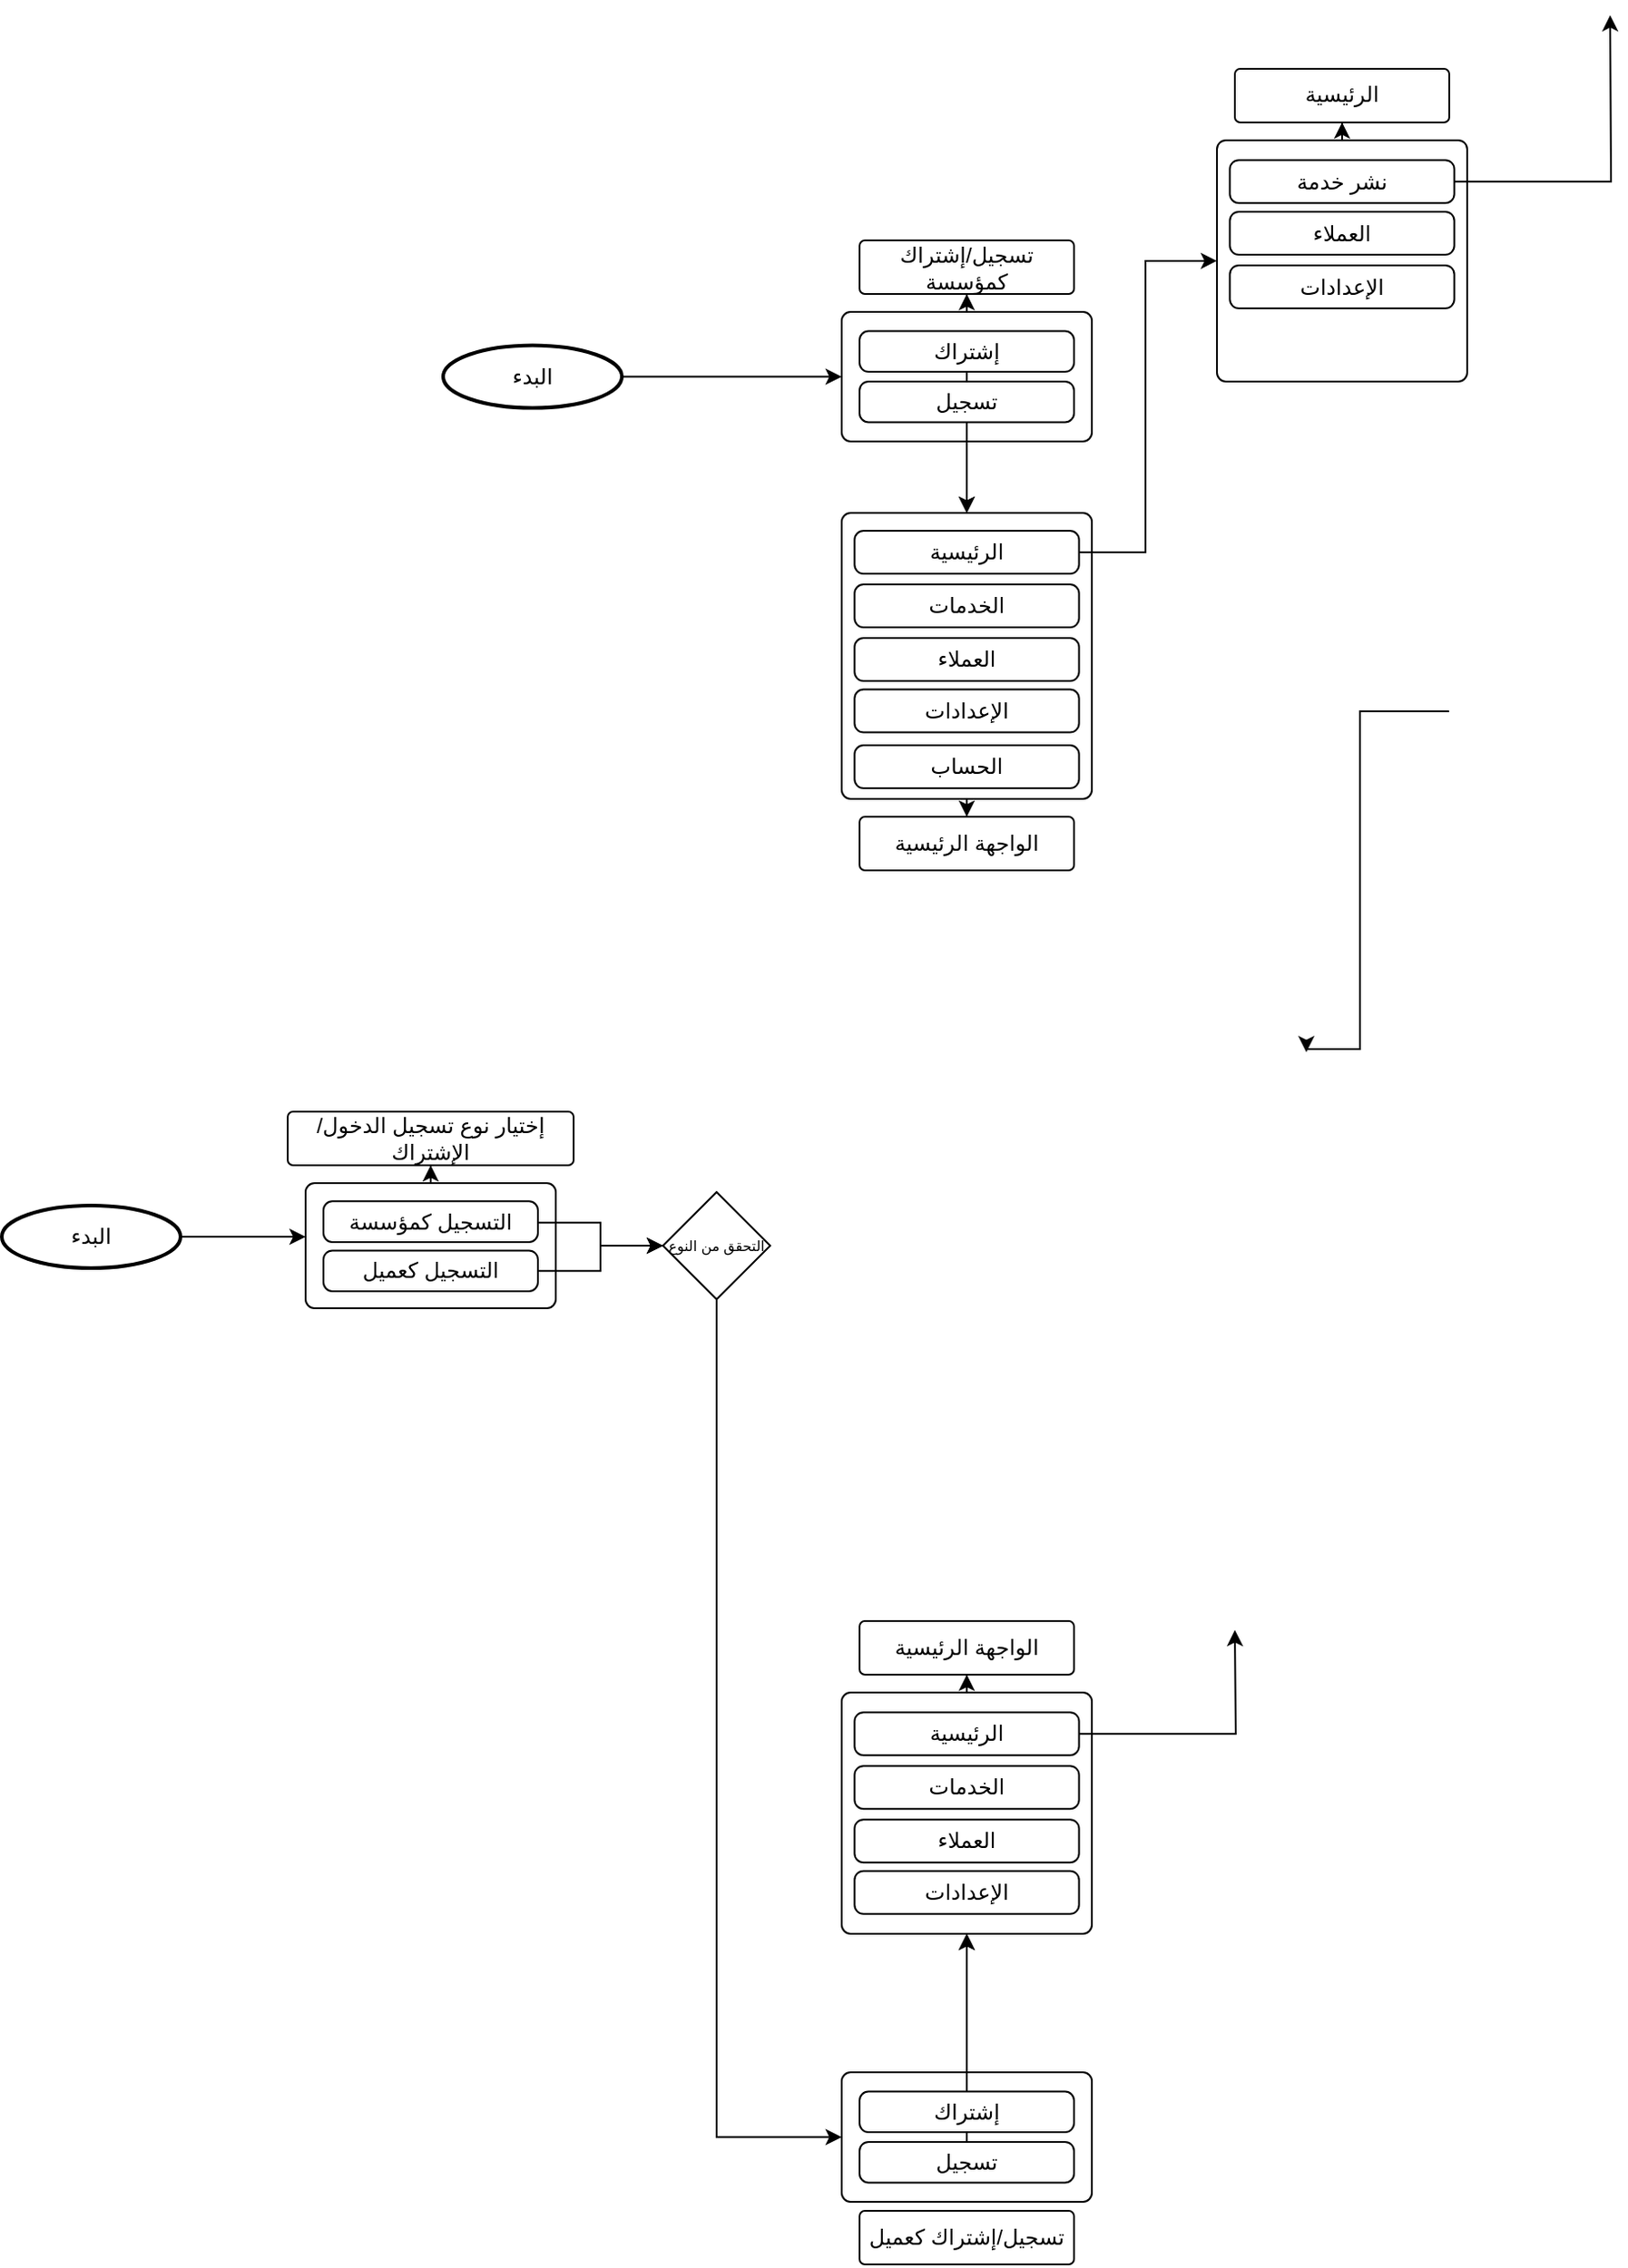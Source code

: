<mxfile version="26.0.6">
  <diagram name="Page-1" id="zdwrGeMg8EdmhllCGe-B">
    <mxGraphModel dx="1265" dy="1424" grid="1" gridSize="10" guides="1" tooltips="1" connect="1" arrows="1" fold="1" page="1" pageScale="1" pageWidth="827" pageHeight="1169" math="0" shadow="0">
      <root>
        <mxCell id="0" />
        <mxCell id="1" parent="0" />
        <mxCell id="lxV-v2xPB9KEIMZGS7yd-8" style="edgeStyle=orthogonalEdgeStyle;rounded=0;orthogonalLoop=1;jettySize=auto;html=1;entryX=0;entryY=0.5;entryDx=0;entryDy=0;exitX=-0.001;exitY=0.513;exitDx=0;exitDy=0;exitPerimeter=0;" edge="1" parent="1" target="lxV-v2xPB9KEIMZGS7yd-10">
          <mxGeometry relative="1" as="geometry">
            <mxPoint x="-30" y="431.71" as="targetPoint" />
            <mxPoint x="49.88" y="241.03" as="sourcePoint" />
            <Array as="points">
              <mxPoint y="241" />
              <mxPoint y="430" />
            </Array>
          </mxGeometry>
        </mxCell>
        <mxCell id="lxV-v2xPB9KEIMZGS7yd-80" style="edgeStyle=orthogonalEdgeStyle;rounded=0;orthogonalLoop=1;jettySize=auto;html=1;entryX=0.5;entryY=1;entryDx=0;entryDy=0;" edge="1" parent="1" source="lxV-v2xPB9KEIMZGS7yd-60">
          <mxGeometry relative="1" as="geometry">
            <mxPoint x="350" y="260" as="targetPoint" />
            <Array as="points">
              <mxPoint x="960" y="291" />
              <mxPoint x="960" y="380" />
              <mxPoint x="350" y="380" />
            </Array>
          </mxGeometry>
        </mxCell>
        <mxCell id="lxV-v2xPB9KEIMZGS7yd-79" style="edgeStyle=orthogonalEdgeStyle;rounded=0;orthogonalLoop=1;jettySize=auto;html=1;entryX=0.5;entryY=1;entryDx=0;entryDy=0;" edge="1" parent="1" source="lxV-v2xPB9KEIMZGS7yd-67">
          <mxGeometry relative="1" as="geometry">
            <mxPoint x="350" y="260" as="targetPoint" />
            <Array as="points">
              <mxPoint x="960" y="261" />
              <mxPoint x="960" y="380" />
              <mxPoint x="350" y="380" />
            </Array>
          </mxGeometry>
        </mxCell>
        <mxCell id="lxV-v2xPB9KEIMZGS7yd-78" style="edgeStyle=orthogonalEdgeStyle;rounded=0;orthogonalLoop=1;jettySize=auto;html=1;entryX=0.5;entryY=1;entryDx=0;entryDy=0;" edge="1" parent="1" source="lxV-v2xPB9KEIMZGS7yd-72">
          <mxGeometry relative="1" as="geometry">
            <mxPoint x="350" y="260" as="targetPoint" />
            <Array as="points">
              <mxPoint x="960" y="51" />
              <mxPoint x="960" y="380" />
              <mxPoint x="350" y="380" />
            </Array>
          </mxGeometry>
        </mxCell>
        <mxCell id="lxV-v2xPB9KEIMZGS7yd-95" value="" style="rounded=1;absoluteArcSize=1;html=1;arcSize=10;" vertex="1" parent="1">
          <mxGeometry x="-290" y="1002.5" width="140" height="72.5" as="geometry" />
        </mxCell>
        <mxCell id="lxV-v2xPB9KEIMZGS7yd-99" style="edgeStyle=orthogonalEdgeStyle;rounded=0;orthogonalLoop=1;jettySize=auto;html=1;exitX=1;exitY=0.5;exitDx=0;exitDy=0;exitPerimeter=0;entryX=0;entryY=0.5;entryDx=0;entryDy=0;" edge="1" parent="1" source="lxV-v2xPB9KEIMZGS7yd-98">
          <mxGeometry relative="1" as="geometry">
            <mxPoint x="-590" y="535" as="targetPoint" />
          </mxGeometry>
        </mxCell>
        <mxCell id="lxV-v2xPB9KEIMZGS7yd-98" value="البدء" style="strokeWidth=2;html=1;shape=mxgraph.flowchart.start_1;whiteSpace=wrap;" vertex="1" parent="1">
          <mxGeometry x="-760" y="517.5" width="100" height="35" as="geometry" />
        </mxCell>
        <mxCell id="lxV-v2xPB9KEIMZGS7yd-100" value="تسجيل/إشتراك كعميل" style="whiteSpace=wrap;html=1;rounded=1;arcSize=10;" vertex="1" parent="1">
          <mxGeometry x="-280" y="1080" width="120" height="30" as="geometry" />
        </mxCell>
        <mxCell id="lxV-v2xPB9KEIMZGS7yd-103" style="edgeStyle=orthogonalEdgeStyle;rounded=0;orthogonalLoop=1;jettySize=auto;html=1;entryX=0.5;entryY=1;entryDx=0;entryDy=0;" edge="1" parent="1" source="lxV-v2xPB9KEIMZGS7yd-104" target="lxV-v2xPB9KEIMZGS7yd-108">
          <mxGeometry relative="1" as="geometry" />
        </mxCell>
        <mxCell id="lxV-v2xPB9KEIMZGS7yd-104" value="" style="rounded=1;absoluteArcSize=1;html=1;arcSize=10;" vertex="1" parent="1">
          <mxGeometry x="-590" y="505" width="140" height="70" as="geometry" />
        </mxCell>
        <mxCell id="lxV-v2xPB9KEIMZGS7yd-106" value="" style="html=1;shape=mxgraph.er.anchor;whiteSpace=wrap;" vertex="1" parent="lxV-v2xPB9KEIMZGS7yd-104">
          <mxGeometry width="140" height="32.941" as="geometry" />
        </mxCell>
        <mxCell id="lxV-v2xPB9KEIMZGS7yd-107" value="التسجيل كمؤسسة" style="rounded=1;absoluteArcSize=1;html=1;arcSize=10;whiteSpace=wrap;points=[];strokeColor=inherit;fillColor=inherit;" vertex="1" parent="lxV-v2xPB9KEIMZGS7yd-104">
          <mxGeometry x="10" y="10.18" width="120" height="22.76" as="geometry" />
        </mxCell>
        <mxCell id="lxV-v2xPB9KEIMZGS7yd-105" value="ال&lt;span style=&quot;background-color: transparent; color: light-dark(rgb(0, 0, 0), rgb(255, 255, 255));&quot;&gt;تسجيل كعميل&lt;/span&gt;" style="rounded=1;absoluteArcSize=1;html=1;arcSize=10;whiteSpace=wrap;points=[];strokeColor=inherit;fillColor=inherit;" vertex="1" parent="lxV-v2xPB9KEIMZGS7yd-104">
          <mxGeometry x="10" y="37.735" width="120" height="22.765" as="geometry" />
        </mxCell>
        <mxCell id="lxV-v2xPB9KEIMZGS7yd-108" value="إختيار نوع تسجيل الدخول/الإشتراك" style="whiteSpace=wrap;html=1;rounded=1;arcSize=10;" vertex="1" parent="1">
          <mxGeometry x="-600" y="465" width="160" height="30" as="geometry" />
        </mxCell>
        <mxCell id="lxV-v2xPB9KEIMZGS7yd-120" style="edgeStyle=orthogonalEdgeStyle;shape=connector;rounded=0;orthogonalLoop=1;jettySize=auto;html=1;exitX=0.5;exitY=1;exitDx=0;exitDy=0;exitPerimeter=0;entryX=0;entryY=0.5;entryDx=0;entryDy=0;strokeColor=default;align=center;verticalAlign=middle;fontFamily=Helvetica;fontSize=11;fontColor=default;labelBackgroundColor=default;endArrow=classic;" edge="1" parent="1" source="lxV-v2xPB9KEIMZGS7yd-111" target="lxV-v2xPB9KEIMZGS7yd-95">
          <mxGeometry relative="1" as="geometry" />
        </mxCell>
        <mxCell id="lxV-v2xPB9KEIMZGS7yd-111" value="التحقق من النوع" style="strokeWidth=1;html=1;shape=mxgraph.flowchart.decision;whiteSpace=wrap;fontSize=8;" vertex="1" parent="1">
          <mxGeometry x="-390" y="510" width="60" height="60" as="geometry" />
        </mxCell>
        <mxCell id="lxV-v2xPB9KEIMZGS7yd-112" style="edgeStyle=orthogonalEdgeStyle;shape=connector;rounded=0;orthogonalLoop=1;jettySize=auto;html=1;entryX=0;entryY=0.5;entryDx=0;entryDy=0;entryPerimeter=0;strokeColor=default;align=center;verticalAlign=middle;fontFamily=Helvetica;fontSize=11;fontColor=default;labelBackgroundColor=default;endArrow=classic;" edge="1" parent="1" source="lxV-v2xPB9KEIMZGS7yd-105" target="lxV-v2xPB9KEIMZGS7yd-111">
          <mxGeometry relative="1" as="geometry" />
        </mxCell>
        <mxCell id="lxV-v2xPB9KEIMZGS7yd-113" style="edgeStyle=orthogonalEdgeStyle;shape=connector;rounded=0;orthogonalLoop=1;jettySize=auto;html=1;entryX=0;entryY=0.5;entryDx=0;entryDy=0;entryPerimeter=0;strokeColor=default;align=center;verticalAlign=middle;fontFamily=Helvetica;fontSize=11;fontColor=default;labelBackgroundColor=default;endArrow=classic;exitX=1.001;exitY=0.523;exitDx=0;exitDy=0;exitPerimeter=0;" edge="1" parent="1" source="lxV-v2xPB9KEIMZGS7yd-107" target="lxV-v2xPB9KEIMZGS7yd-111">
          <mxGeometry relative="1" as="geometry">
            <mxPoint x="-450" y="564" as="sourcePoint" />
            <mxPoint x="-380" y="550" as="targetPoint" />
          </mxGeometry>
        </mxCell>
        <mxCell id="lxV-v2xPB9KEIMZGS7yd-125" style="edgeStyle=orthogonalEdgeStyle;shape=connector;rounded=0;orthogonalLoop=1;jettySize=auto;html=1;strokeColor=default;align=center;verticalAlign=middle;fontFamily=Helvetica;fontSize=11;fontColor=default;labelBackgroundColor=default;endArrow=classic;entryX=0.5;entryY=1;entryDx=0;entryDy=0;" edge="1" parent="1" source="lxV-v2xPB9KEIMZGS7yd-96" target="lxV-v2xPB9KEIMZGS7yd-137">
          <mxGeometry relative="1" as="geometry">
            <mxPoint x="-60" y="1052.868" as="targetPoint" />
          </mxGeometry>
        </mxCell>
        <mxCell id="lxV-v2xPB9KEIMZGS7yd-96" value="تسجيل" style="rounded=1;absoluteArcSize=1;html=1;arcSize=10;whiteSpace=wrap;points=[];strokeColor=inherit;fillColor=inherit;" vertex="1" parent="1">
          <mxGeometry x="-280" y="1041.485" width="120" height="22.765" as="geometry" />
        </mxCell>
        <mxCell id="lxV-v2xPB9KEIMZGS7yd-124" style="edgeStyle=orthogonalEdgeStyle;shape=connector;rounded=0;orthogonalLoop=1;jettySize=auto;html=1;strokeColor=default;align=center;verticalAlign=middle;fontFamily=Helvetica;fontSize=11;fontColor=default;labelBackgroundColor=default;endArrow=classic;entryX=0.5;entryY=1;entryDx=0;entryDy=0;" edge="1" parent="1" source="lxV-v2xPB9KEIMZGS7yd-102" target="lxV-v2xPB9KEIMZGS7yd-137">
          <mxGeometry relative="1" as="geometry">
            <mxPoint x="-60" y="1024.633" as="targetPoint" />
          </mxGeometry>
        </mxCell>
        <mxCell id="lxV-v2xPB9KEIMZGS7yd-102" value="إشتراك" style="rounded=1;absoluteArcSize=1;html=1;arcSize=10;whiteSpace=wrap;points=[];strokeColor=inherit;fillColor=inherit;" vertex="1" parent="1">
          <mxGeometry x="-280" y="1013.251" width="120" height="22.765" as="geometry" />
        </mxCell>
        <mxCell id="lxV-v2xPB9KEIMZGS7yd-114" style="edgeStyle=orthogonalEdgeStyle;rounded=0;orthogonalLoop=1;jettySize=auto;html=1;entryX=0.5;entryY=1;entryDx=0;entryDy=0;" edge="1" parent="1" source="lxV-v2xPB9KEIMZGS7yd-115" target="lxV-v2xPB9KEIMZGS7yd-116">
          <mxGeometry relative="1" as="geometry" />
        </mxCell>
        <mxCell id="lxV-v2xPB9KEIMZGS7yd-115" value="" style="rounded=1;absoluteArcSize=1;html=1;arcSize=10;" vertex="1" parent="1">
          <mxGeometry x="-290" y="17.5" width="140" height="72.5" as="geometry" />
        </mxCell>
        <mxCell id="lxV-v2xPB9KEIMZGS7yd-116" value="تسجيل/إشتراك كمؤسسة" style="whiteSpace=wrap;html=1;rounded=1;arcSize=10;" vertex="1" parent="1">
          <mxGeometry x="-280" y="-22.5" width="120" height="30" as="geometry" />
        </mxCell>
        <mxCell id="lxV-v2xPB9KEIMZGS7yd-123" style="edgeStyle=orthogonalEdgeStyle;shape=connector;rounded=0;orthogonalLoop=1;jettySize=auto;html=1;strokeColor=default;align=center;verticalAlign=middle;fontFamily=Helvetica;fontSize=11;fontColor=default;labelBackgroundColor=default;endArrow=classic;entryX=0.5;entryY=0;entryDx=0;entryDy=0;" edge="1" parent="1" source="lxV-v2xPB9KEIMZGS7yd-117" target="lxV-v2xPB9KEIMZGS7yd-127">
          <mxGeometry relative="1" as="geometry">
            <mxPoint x="-60" y="-70" as="targetPoint" />
          </mxGeometry>
        </mxCell>
        <mxCell id="lxV-v2xPB9KEIMZGS7yd-122" style="edgeStyle=orthogonalEdgeStyle;shape=connector;rounded=0;orthogonalLoop=1;jettySize=auto;html=1;strokeColor=default;align=center;verticalAlign=middle;fontFamily=Helvetica;fontSize=11;fontColor=default;labelBackgroundColor=default;endArrow=classic;entryX=0.5;entryY=0;entryDx=0;entryDy=0;" edge="1" parent="1" source="lxV-v2xPB9KEIMZGS7yd-118" target="lxV-v2xPB9KEIMZGS7yd-127">
          <mxGeometry relative="1" as="geometry">
            <mxPoint x="-60" y="-70" as="targetPoint" />
          </mxGeometry>
        </mxCell>
        <mxCell id="lxV-v2xPB9KEIMZGS7yd-118" value="إشتراك" style="rounded=1;absoluteArcSize=1;html=1;arcSize=10;whiteSpace=wrap;points=[];strokeColor=inherit;fillColor=inherit;" vertex="1" parent="1">
          <mxGeometry x="-280" y="28.251" width="120" height="22.765" as="geometry" />
        </mxCell>
        <mxCell id="lxV-v2xPB9KEIMZGS7yd-126" value="" style="edgeStyle=orthogonalEdgeStyle;rounded=0;orthogonalLoop=1;jettySize=auto;html=1;" edge="1" parent="1" source="lxV-v2xPB9KEIMZGS7yd-127" target="lxV-v2xPB9KEIMZGS7yd-132">
          <mxGeometry relative="1" as="geometry" />
        </mxCell>
        <mxCell id="lxV-v2xPB9KEIMZGS7yd-127" value="" style="rounded=1;absoluteArcSize=1;html=1;arcSize=10;" vertex="1" parent="1">
          <mxGeometry x="-290" y="130" width="140" height="160" as="geometry" />
        </mxCell>
        <mxCell id="lxV-v2xPB9KEIMZGS7yd-128" value="" style="html=1;shape=mxgraph.er.anchor;whiteSpace=wrap;" vertex="1" parent="lxV-v2xPB9KEIMZGS7yd-127">
          <mxGeometry width="140" height="42.667" as="geometry" />
        </mxCell>
        <mxCell id="lxV-v2xPB9KEIMZGS7yd-129" value="الرئيسية" style="rounded=1;absoluteArcSize=1;html=1;arcSize=10;whiteSpace=wrap;points=[];strokeColor=inherit;fillColor=inherit;" vertex="1" parent="lxV-v2xPB9KEIMZGS7yd-127">
          <mxGeometry x="7.2" y="10.0" width="125.6" height="24.03" as="geometry" />
        </mxCell>
        <mxCell id="lxV-v2xPB9KEIMZGS7yd-130" value="الخدمات" style="rounded=1;absoluteArcSize=1;html=1;arcSize=10;whiteSpace=wrap;points=[];strokeColor=inherit;fillColor=inherit;" vertex="1" parent="lxV-v2xPB9KEIMZGS7yd-127">
          <mxGeometry x="7.2" y="40.0" width="125.6" height="24.03" as="geometry" />
        </mxCell>
        <mxCell id="lxV-v2xPB9KEIMZGS7yd-131" value="العملاء" style="rounded=1;absoluteArcSize=1;html=1;arcSize=10;whiteSpace=wrap;points=[];strokeColor=inherit;fillColor=inherit;" vertex="1" parent="lxV-v2xPB9KEIMZGS7yd-127">
          <mxGeometry x="7.2" y="70.0" width="125.6" height="24.03" as="geometry" />
        </mxCell>
        <mxCell id="lxV-v2xPB9KEIMZGS7yd-135" value="الإعدادات" style="rounded=1;absoluteArcSize=1;html=1;arcSize=10;whiteSpace=wrap;points=[];strokeColor=inherit;fillColor=inherit;" vertex="1" parent="lxV-v2xPB9KEIMZGS7yd-127">
          <mxGeometry x="7.2" y="98.76" width="125.6" height="24.03" as="geometry" />
        </mxCell>
        <mxCell id="lxV-v2xPB9KEIMZGS7yd-156" value="الحساب" style="rounded=1;absoluteArcSize=1;html=1;arcSize=10;whiteSpace=wrap;points=[];strokeColor=inherit;fillColor=inherit;" vertex="1" parent="lxV-v2xPB9KEIMZGS7yd-127">
          <mxGeometry x="7.2" y="130" width="125.6" height="24.03" as="geometry" />
        </mxCell>
        <mxCell id="lxV-v2xPB9KEIMZGS7yd-132" value="الواجهة الرئيسية" style="whiteSpace=wrap;html=1;rounded=1;arcSize=10;" vertex="1" parent="1">
          <mxGeometry x="-280" y="300" width="120" height="30" as="geometry" />
        </mxCell>
        <mxCell id="lxV-v2xPB9KEIMZGS7yd-136" value="" style="edgeStyle=orthogonalEdgeStyle;rounded=0;orthogonalLoop=1;jettySize=auto;html=1;" edge="1" parent="1" source="lxV-v2xPB9KEIMZGS7yd-137" target="lxV-v2xPB9KEIMZGS7yd-143">
          <mxGeometry relative="1" as="geometry" />
        </mxCell>
        <mxCell id="lxV-v2xPB9KEIMZGS7yd-137" value="" style="rounded=1;absoluteArcSize=1;html=1;arcSize=10;" vertex="1" parent="1">
          <mxGeometry x="-290" y="790" width="140" height="135" as="geometry" />
        </mxCell>
        <mxCell id="lxV-v2xPB9KEIMZGS7yd-138" value="" style="html=1;shape=mxgraph.er.anchor;whiteSpace=wrap;" vertex="1" parent="lxV-v2xPB9KEIMZGS7yd-137">
          <mxGeometry width="140" height="36" as="geometry" />
        </mxCell>
        <mxCell id="lxV-v2xPB9KEIMZGS7yd-139" value="الخدمات" style="rounded=1;absoluteArcSize=1;html=1;arcSize=10;whiteSpace=wrap;points=[];strokeColor=inherit;fillColor=inherit;" vertex="1" parent="lxV-v2xPB9KEIMZGS7yd-137">
          <mxGeometry x="7.2" y="41.1" width="125.6" height="24.03" as="geometry" />
        </mxCell>
        <mxCell id="lxV-v2xPB9KEIMZGS7yd-144" style="edgeStyle=orthogonalEdgeStyle;shape=connector;rounded=0;orthogonalLoop=1;jettySize=auto;html=1;strokeColor=default;align=center;verticalAlign=middle;fontFamily=Helvetica;fontSize=11;fontColor=default;labelBackgroundColor=default;endArrow=classic;" edge="1" parent="lxV-v2xPB9KEIMZGS7yd-137" source="lxV-v2xPB9KEIMZGS7yd-140">
          <mxGeometry relative="1" as="geometry">
            <mxPoint x="220.0" y="-35" as="targetPoint" />
          </mxGeometry>
        </mxCell>
        <mxCell id="lxV-v2xPB9KEIMZGS7yd-140" value="الرئيسية" style="rounded=1;absoluteArcSize=1;html=1;arcSize=10;whiteSpace=wrap;points=[];strokeColor=inherit;fillColor=inherit;" vertex="1" parent="lxV-v2xPB9KEIMZGS7yd-137">
          <mxGeometry x="7.2" y="11.1" width="125.6" height="24.03" as="geometry" />
        </mxCell>
        <mxCell id="lxV-v2xPB9KEIMZGS7yd-141" value="العملاء" style="rounded=1;absoluteArcSize=1;html=1;arcSize=10;whiteSpace=wrap;points=[];strokeColor=inherit;fillColor=inherit;" vertex="1" parent="lxV-v2xPB9KEIMZGS7yd-137">
          <mxGeometry x="7.2" y="71.1" width="125.6" height="24.03" as="geometry" />
        </mxCell>
        <mxCell id="lxV-v2xPB9KEIMZGS7yd-142" value="الإعدادات" style="rounded=1;absoluteArcSize=1;html=1;arcSize=10;whiteSpace=wrap;points=[];strokeColor=inherit;fillColor=inherit;" vertex="1" parent="lxV-v2xPB9KEIMZGS7yd-137">
          <mxGeometry x="7.2" y="99.86" width="125.6" height="24.03" as="geometry" />
        </mxCell>
        <mxCell id="lxV-v2xPB9KEIMZGS7yd-143" value="الواجهة الرئيسية" style="whiteSpace=wrap;html=1;rounded=1;arcSize=10;" vertex="1" parent="1">
          <mxGeometry x="-280" y="750" width="120" height="30" as="geometry" />
        </mxCell>
        <mxCell id="lxV-v2xPB9KEIMZGS7yd-146" value="" style="edgeStyle=orthogonalEdgeStyle;rounded=0;orthogonalLoop=1;jettySize=auto;html=1;" edge="1" parent="1" source="lxV-v2xPB9KEIMZGS7yd-147" target="lxV-v2xPB9KEIMZGS7yd-154">
          <mxGeometry relative="1" as="geometry" />
        </mxCell>
        <mxCell id="lxV-v2xPB9KEIMZGS7yd-147" value="" style="rounded=1;absoluteArcSize=1;html=1;arcSize=10;" vertex="1" parent="1">
          <mxGeometry x="-80" y="-78.51" width="140" height="135" as="geometry" />
        </mxCell>
        <mxCell id="lxV-v2xPB9KEIMZGS7yd-148" value="" style="html=1;shape=mxgraph.er.anchor;whiteSpace=wrap;" vertex="1" parent="lxV-v2xPB9KEIMZGS7yd-147">
          <mxGeometry width="140" height="36" as="geometry" />
        </mxCell>
        <mxCell id="lxV-v2xPB9KEIMZGS7yd-150" style="edgeStyle=orthogonalEdgeStyle;shape=connector;rounded=0;orthogonalLoop=1;jettySize=auto;html=1;strokeColor=default;align=center;verticalAlign=middle;fontFamily=Helvetica;fontSize=11;fontColor=default;labelBackgroundColor=default;endArrow=classic;" edge="1" parent="lxV-v2xPB9KEIMZGS7yd-147" source="lxV-v2xPB9KEIMZGS7yd-151">
          <mxGeometry relative="1" as="geometry">
            <mxPoint x="220" y="-70" as="targetPoint" />
          </mxGeometry>
        </mxCell>
        <mxCell id="lxV-v2xPB9KEIMZGS7yd-151" value="نشر خدمة" style="rounded=1;absoluteArcSize=1;html=1;arcSize=10;whiteSpace=wrap;points=[];strokeColor=inherit;fillColor=inherit;" vertex="1" parent="lxV-v2xPB9KEIMZGS7yd-147">
          <mxGeometry x="7.2" y="11.1" width="125.6" height="24.03" as="geometry" />
        </mxCell>
        <mxCell id="lxV-v2xPB9KEIMZGS7yd-152" value="العملاء" style="rounded=1;absoluteArcSize=1;html=1;arcSize=10;whiteSpace=wrap;points=[];strokeColor=inherit;fillColor=inherit;" vertex="1" parent="lxV-v2xPB9KEIMZGS7yd-147">
          <mxGeometry x="7.2" y="40.0" width="125.6" height="24.03" as="geometry" />
        </mxCell>
        <mxCell id="lxV-v2xPB9KEIMZGS7yd-153" value="الإعدادات" style="rounded=1;absoluteArcSize=1;html=1;arcSize=10;whiteSpace=wrap;points=[];strokeColor=inherit;fillColor=inherit;" vertex="1" parent="lxV-v2xPB9KEIMZGS7yd-147">
          <mxGeometry x="7.2" y="70.0" width="125.6" height="24.03" as="geometry" />
        </mxCell>
        <mxCell id="lxV-v2xPB9KEIMZGS7yd-154" value="الرئيسية" style="whiteSpace=wrap;html=1;rounded=1;arcSize=10;" vertex="1" parent="1">
          <mxGeometry x="-70" y="-118.51" width="120" height="30" as="geometry" />
        </mxCell>
        <mxCell id="lxV-v2xPB9KEIMZGS7yd-117" value="تسجيل" style="rounded=1;absoluteArcSize=1;html=1;arcSize=10;whiteSpace=wrap;points=[];strokeColor=inherit;fillColor=inherit;" vertex="1" parent="1">
          <mxGeometry x="-280" y="56.485" width="120" height="22.765" as="geometry" />
        </mxCell>
        <mxCell id="lxV-v2xPB9KEIMZGS7yd-157" style="edgeStyle=orthogonalEdgeStyle;shape=connector;rounded=0;orthogonalLoop=1;jettySize=auto;html=1;entryX=0;entryY=0.5;entryDx=0;entryDy=0;strokeColor=default;align=center;verticalAlign=middle;fontFamily=Helvetica;fontSize=11;fontColor=default;labelBackgroundColor=default;endArrow=classic;" edge="1" parent="1" source="lxV-v2xPB9KEIMZGS7yd-129" target="lxV-v2xPB9KEIMZGS7yd-147">
          <mxGeometry relative="1" as="geometry">
            <Array as="points">
              <mxPoint x="-120" y="152" />
              <mxPoint x="-120" y="-11" />
            </Array>
          </mxGeometry>
        </mxCell>
        <mxCell id="lxV-v2xPB9KEIMZGS7yd-159" style="edgeStyle=orthogonalEdgeStyle;shape=connector;rounded=0;orthogonalLoop=1;jettySize=auto;html=1;entryX=0;entryY=0.5;entryDx=0;entryDy=0;strokeColor=default;align=center;verticalAlign=middle;fontFamily=Helvetica;fontSize=11;fontColor=default;labelBackgroundColor=default;endArrow=classic;" edge="1" parent="1" source="lxV-v2xPB9KEIMZGS7yd-158" target="lxV-v2xPB9KEIMZGS7yd-115">
          <mxGeometry relative="1" as="geometry" />
        </mxCell>
        <mxCell id="lxV-v2xPB9KEIMZGS7yd-158" value="البدء" style="strokeWidth=2;html=1;shape=mxgraph.flowchart.start_1;whiteSpace=wrap;" vertex="1" parent="1">
          <mxGeometry x="-513" y="36.25" width="100" height="35" as="geometry" />
        </mxCell>
      </root>
    </mxGraphModel>
  </diagram>
</mxfile>
